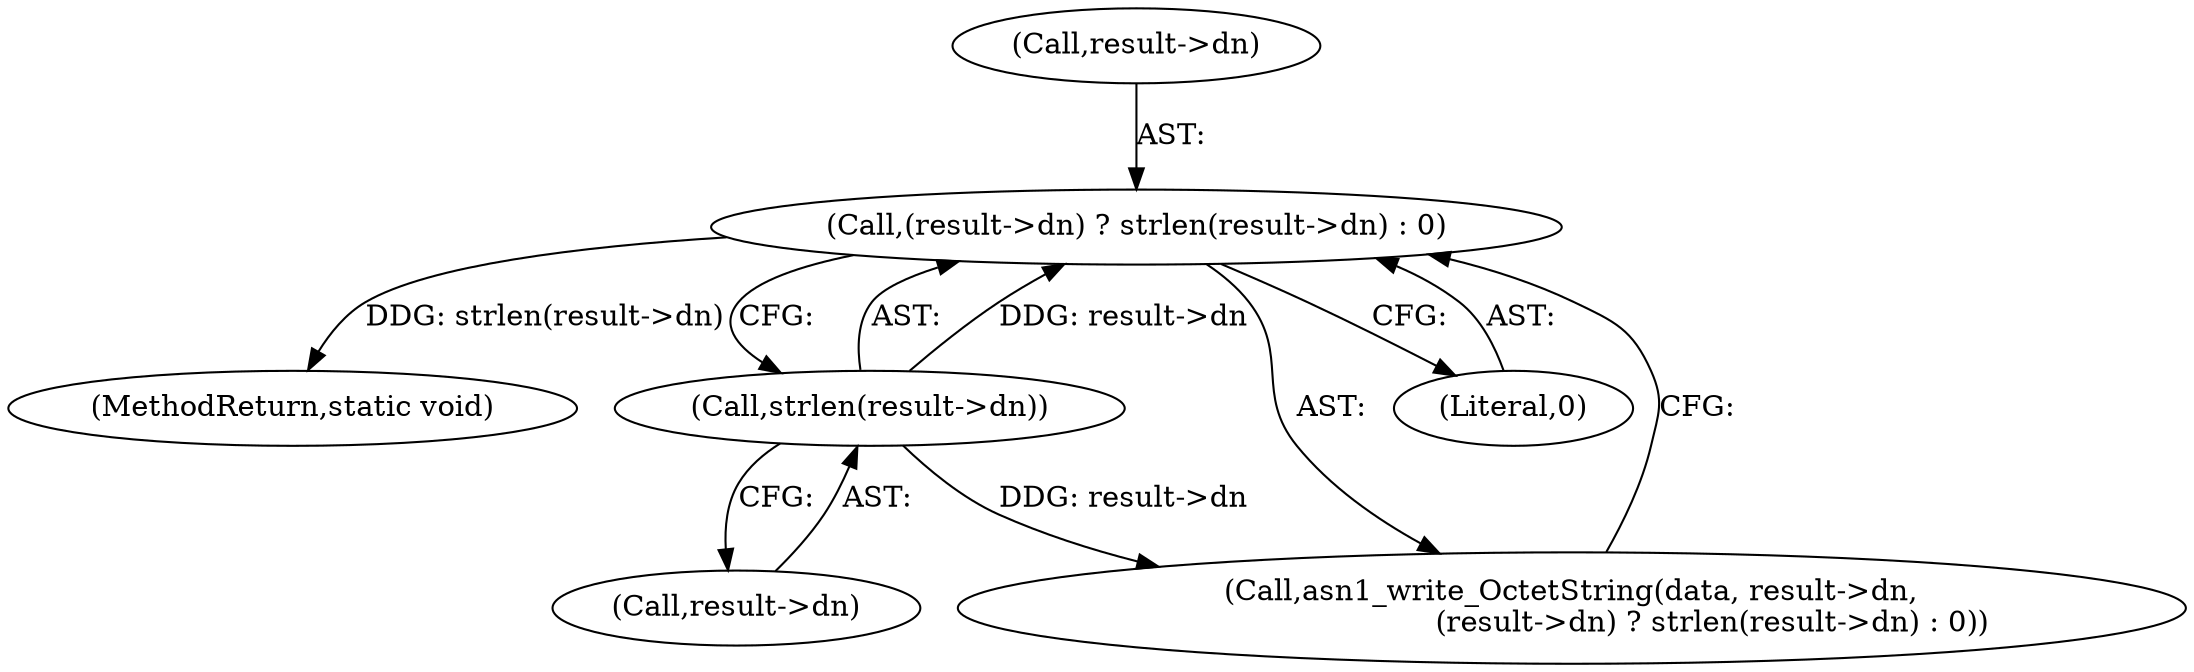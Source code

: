 digraph "1_samba_530d50a1abdcdf4d1775652d4c456c1274d83d8d_0@pointer" {
"1000114" [label="(Call,(result->dn) ? strlen(result->dn) : 0)"];
"1000118" [label="(Call,strlen(result->dn))"];
"1000115" [label="(Call,result->dn)"];
"1000157" [label="(MethodReturn,static void)"];
"1000114" [label="(Call,(result->dn) ? strlen(result->dn) : 0)"];
"1000109" [label="(Call,asn1_write_OctetString(data, result->dn,\n                              (result->dn) ? strlen(result->dn) : 0))"];
"1000122" [label="(Literal,0)"];
"1000119" [label="(Call,result->dn)"];
"1000118" [label="(Call,strlen(result->dn))"];
"1000114" -> "1000109"  [label="AST: "];
"1000114" -> "1000118"  [label="CFG: "];
"1000114" -> "1000122"  [label="CFG: "];
"1000115" -> "1000114"  [label="AST: "];
"1000118" -> "1000114"  [label="AST: "];
"1000122" -> "1000114"  [label="AST: "];
"1000109" -> "1000114"  [label="CFG: "];
"1000114" -> "1000157"  [label="DDG: strlen(result->dn)"];
"1000118" -> "1000114"  [label="DDG: result->dn"];
"1000118" -> "1000119"  [label="CFG: "];
"1000119" -> "1000118"  [label="AST: "];
"1000118" -> "1000109"  [label="DDG: result->dn"];
}
